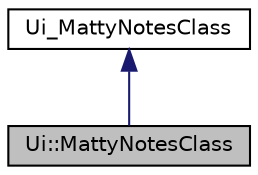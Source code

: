 digraph "Ui::MattyNotesClass"
{
  edge [fontname="Helvetica",fontsize="10",labelfontname="Helvetica",labelfontsize="10"];
  node [fontname="Helvetica",fontsize="10",shape=record];
  Node2 [label="Ui::MattyNotesClass",height=0.2,width=0.4,color="black", fillcolor="grey75", style="filled", fontcolor="black"];
  Node3 -> Node2 [dir="back",color="midnightblue",fontsize="10",style="solid"];
  Node3 [label="Ui_MattyNotesClass",height=0.2,width=0.4,color="black", fillcolor="white", style="filled",URL="$classUi__MattyNotesClass.html"];
}
